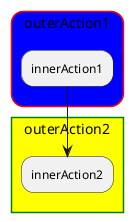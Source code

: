 {
  "sha1": "t4jvpo0ajtjudwiblz93oshowl985i3",
  "insertion": {
    "when": "2024-06-04T17:28:45.782Z",
    "url": "http://forum.plantuml.net/8598/skinparam-rectangle-not-working-in-activity-beta",
    "user": "plantuml@gmail.com"
  }
}
@startuml
<style>
rectangle {
    RoundCorner 0
    BackgroundColor yellow
    LineColor green
}
.action {
    RoundCorner 25
    BackgroundColor blue
    LineColor red
}
</style>

rectangle outerAction1 <<action>> {
:innerAction1;
}
rectangle outerAction2 {
:innerAction2;
}

@enduml
